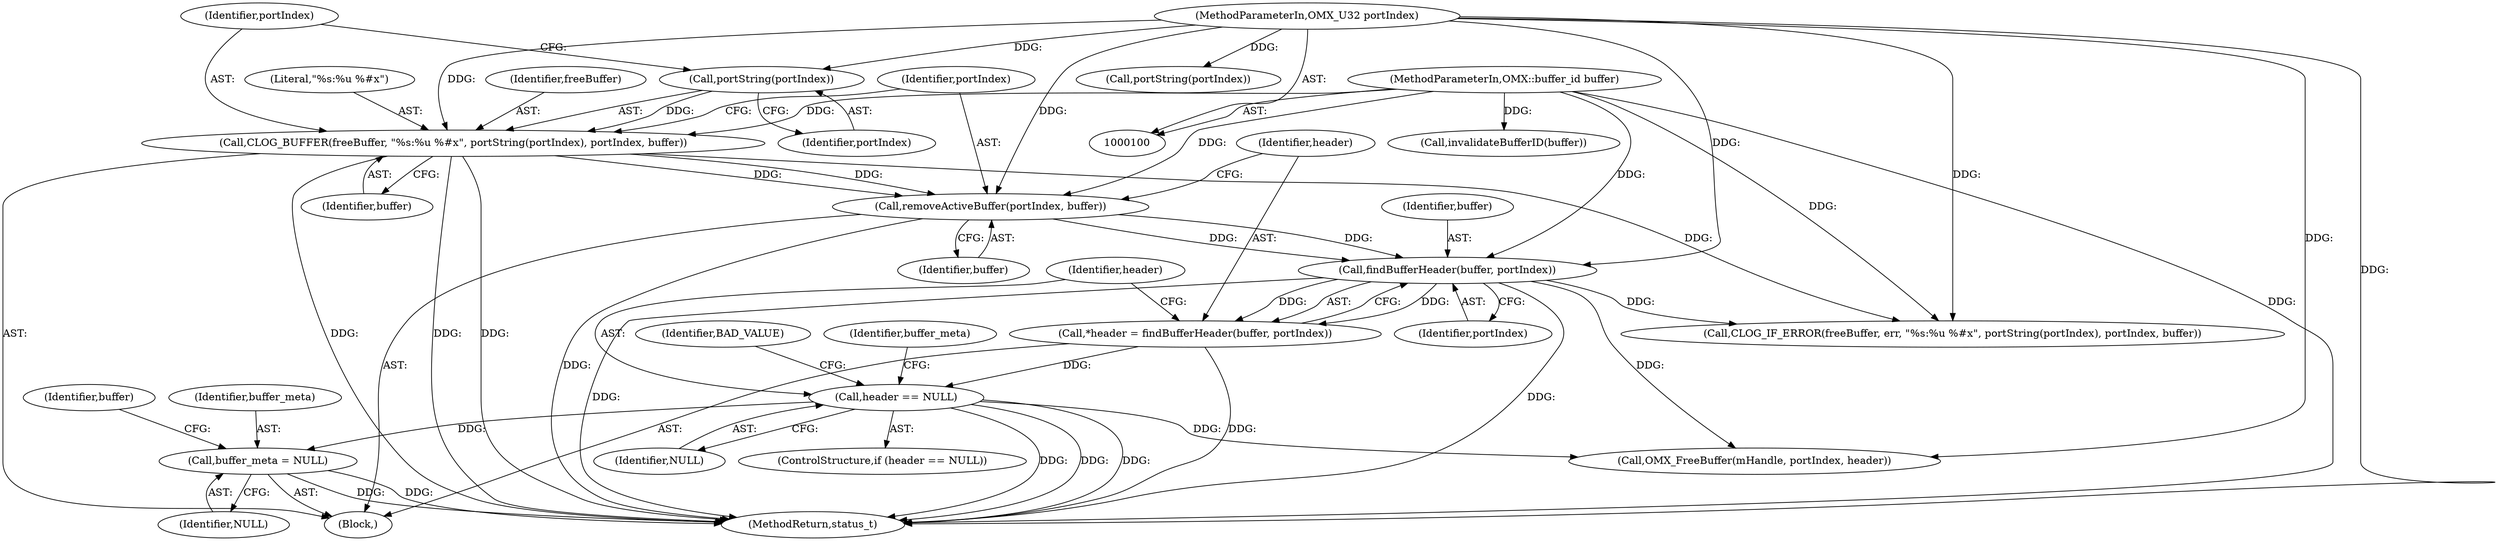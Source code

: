 digraph "0_Android_b351eabb428c7ca85a34513c64601f437923d576_7@pointer" {
"1000153" [label="(Call,buffer_meta = NULL)"];
"1000122" [label="(Call,header == NULL)"];
"1000116" [label="(Call,*header = findBufferHeader(buffer, portIndex))"];
"1000118" [label="(Call,findBufferHeader(buffer, portIndex))"];
"1000112" [label="(Call,removeActiveBuffer(portIndex, buffer))"];
"1000105" [label="(Call,CLOG_BUFFER(freeBuffer, \"%s:%u %#x\", portString(portIndex), portIndex, buffer))"];
"1000108" [label="(Call,portString(portIndex))"];
"1000101" [label="(MethodParameterIn,OMX_U32 portIndex)"];
"1000102" [label="(MethodParameterIn,OMX::buffer_id buffer)"];
"1000105" [label="(Call,CLOG_BUFFER(freeBuffer, \"%s:%u %#x\", portString(portIndex), portIndex, buffer))"];
"1000123" [label="(Identifier,header)"];
"1000130" [label="(Identifier,buffer_meta)"];
"1000113" [label="(Identifier,portIndex)"];
"1000119" [label="(Identifier,buffer)"];
"1000161" [label="(MethodReturn,status_t)"];
"1000155" [label="(Identifier,NULL)"];
"1000122" [label="(Call,header == NULL)"];
"1000124" [label="(Identifier,NULL)"];
"1000143" [label="(Call,CLOG_IF_ERROR(freeBuffer, err, \"%s:%u %#x\", portString(portIndex), portIndex, buffer))"];
"1000147" [label="(Call,portString(portIndex))"];
"1000114" [label="(Identifier,buffer)"];
"1000116" [label="(Call,*header = findBufferHeader(buffer, portIndex))"];
"1000127" [label="(Identifier,BAD_VALUE)"];
"1000111" [label="(Identifier,buffer)"];
"1000117" [label="(Identifier,header)"];
"1000108" [label="(Call,portString(portIndex))"];
"1000157" [label="(Identifier,buffer)"];
"1000109" [label="(Identifier,portIndex)"];
"1000112" [label="(Call,removeActiveBuffer(portIndex, buffer))"];
"1000139" [label="(Call,OMX_FreeBuffer(mHandle, portIndex, header))"];
"1000106" [label="(Identifier,freeBuffer)"];
"1000153" [label="(Call,buffer_meta = NULL)"];
"1000103" [label="(Block,)"];
"1000120" [label="(Identifier,portIndex)"];
"1000101" [label="(MethodParameterIn,OMX_U32 portIndex)"];
"1000156" [label="(Call,invalidateBufferID(buffer))"];
"1000110" [label="(Identifier,portIndex)"];
"1000107" [label="(Literal,\"%s:%u %#x\")"];
"1000154" [label="(Identifier,buffer_meta)"];
"1000118" [label="(Call,findBufferHeader(buffer, portIndex))"];
"1000121" [label="(ControlStructure,if (header == NULL))"];
"1000102" [label="(MethodParameterIn,OMX::buffer_id buffer)"];
"1000153" -> "1000103"  [label="AST: "];
"1000153" -> "1000155"  [label="CFG: "];
"1000154" -> "1000153"  [label="AST: "];
"1000155" -> "1000153"  [label="AST: "];
"1000157" -> "1000153"  [label="CFG: "];
"1000153" -> "1000161"  [label="DDG: "];
"1000153" -> "1000161"  [label="DDG: "];
"1000122" -> "1000153"  [label="DDG: "];
"1000122" -> "1000121"  [label="AST: "];
"1000122" -> "1000124"  [label="CFG: "];
"1000123" -> "1000122"  [label="AST: "];
"1000124" -> "1000122"  [label="AST: "];
"1000127" -> "1000122"  [label="CFG: "];
"1000130" -> "1000122"  [label="CFG: "];
"1000122" -> "1000161"  [label="DDG: "];
"1000122" -> "1000161"  [label="DDG: "];
"1000122" -> "1000161"  [label="DDG: "];
"1000116" -> "1000122"  [label="DDG: "];
"1000122" -> "1000139"  [label="DDG: "];
"1000116" -> "1000103"  [label="AST: "];
"1000116" -> "1000118"  [label="CFG: "];
"1000117" -> "1000116"  [label="AST: "];
"1000118" -> "1000116"  [label="AST: "];
"1000123" -> "1000116"  [label="CFG: "];
"1000116" -> "1000161"  [label="DDG: "];
"1000118" -> "1000116"  [label="DDG: "];
"1000118" -> "1000116"  [label="DDG: "];
"1000118" -> "1000120"  [label="CFG: "];
"1000119" -> "1000118"  [label="AST: "];
"1000120" -> "1000118"  [label="AST: "];
"1000118" -> "1000161"  [label="DDG: "];
"1000118" -> "1000161"  [label="DDG: "];
"1000112" -> "1000118"  [label="DDG: "];
"1000112" -> "1000118"  [label="DDG: "];
"1000102" -> "1000118"  [label="DDG: "];
"1000101" -> "1000118"  [label="DDG: "];
"1000118" -> "1000139"  [label="DDG: "];
"1000118" -> "1000143"  [label="DDG: "];
"1000112" -> "1000103"  [label="AST: "];
"1000112" -> "1000114"  [label="CFG: "];
"1000113" -> "1000112"  [label="AST: "];
"1000114" -> "1000112"  [label="AST: "];
"1000117" -> "1000112"  [label="CFG: "];
"1000112" -> "1000161"  [label="DDG: "];
"1000105" -> "1000112"  [label="DDG: "];
"1000105" -> "1000112"  [label="DDG: "];
"1000101" -> "1000112"  [label="DDG: "];
"1000102" -> "1000112"  [label="DDG: "];
"1000105" -> "1000103"  [label="AST: "];
"1000105" -> "1000111"  [label="CFG: "];
"1000106" -> "1000105"  [label="AST: "];
"1000107" -> "1000105"  [label="AST: "];
"1000108" -> "1000105"  [label="AST: "];
"1000110" -> "1000105"  [label="AST: "];
"1000111" -> "1000105"  [label="AST: "];
"1000113" -> "1000105"  [label="CFG: "];
"1000105" -> "1000161"  [label="DDG: "];
"1000105" -> "1000161"  [label="DDG: "];
"1000105" -> "1000161"  [label="DDG: "];
"1000108" -> "1000105"  [label="DDG: "];
"1000101" -> "1000105"  [label="DDG: "];
"1000102" -> "1000105"  [label="DDG: "];
"1000105" -> "1000143"  [label="DDG: "];
"1000108" -> "1000109"  [label="CFG: "];
"1000109" -> "1000108"  [label="AST: "];
"1000110" -> "1000108"  [label="CFG: "];
"1000101" -> "1000108"  [label="DDG: "];
"1000101" -> "1000100"  [label="AST: "];
"1000101" -> "1000161"  [label="DDG: "];
"1000101" -> "1000139"  [label="DDG: "];
"1000101" -> "1000147"  [label="DDG: "];
"1000101" -> "1000143"  [label="DDG: "];
"1000102" -> "1000100"  [label="AST: "];
"1000102" -> "1000161"  [label="DDG: "];
"1000102" -> "1000143"  [label="DDG: "];
"1000102" -> "1000156"  [label="DDG: "];
}
